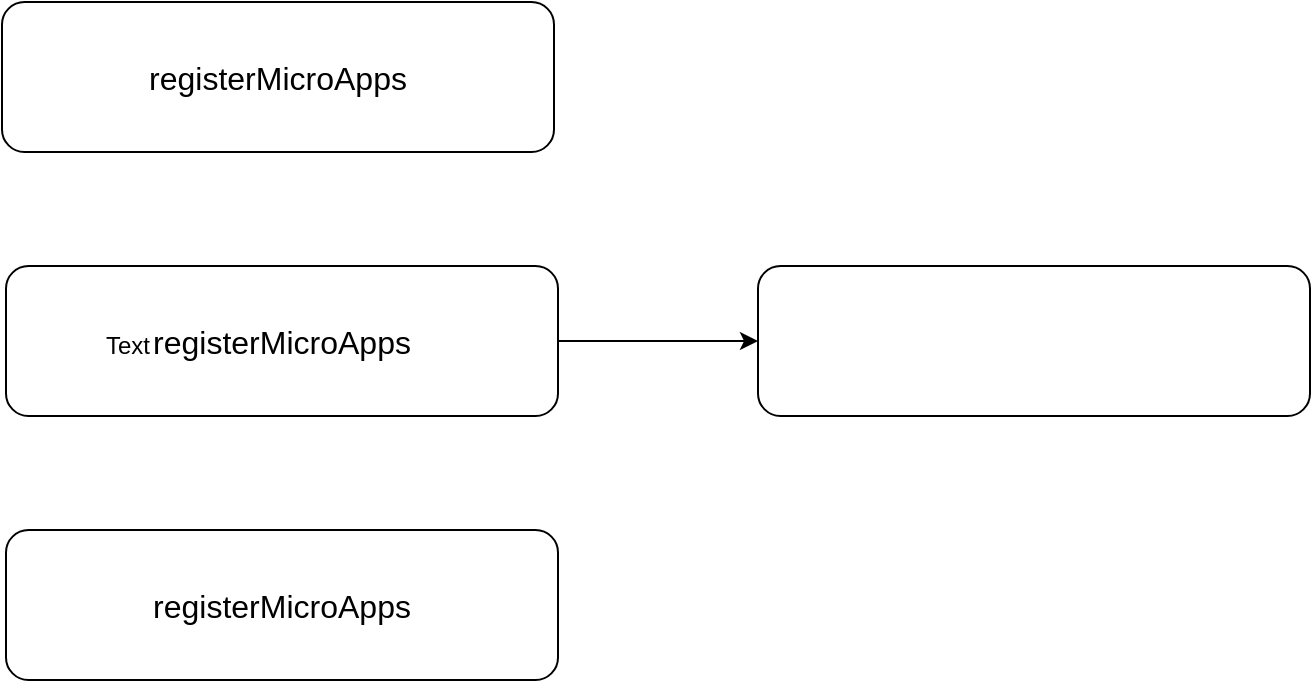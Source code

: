 <mxfile version="21.3.7" type="github">
  <diagram name="第 1 页" id="wMC1tLCu1T7hPcdTSp6K">
    <mxGraphModel dx="955" dy="1838" grid="0" gridSize="10" guides="1" tooltips="1" connect="1" arrows="1" fold="1" page="1" pageScale="1" pageWidth="827" pageHeight="1169" math="0" shadow="0">
      <root>
        <mxCell id="0" />
        <mxCell id="1" parent="0" />
        <mxCell id="qpvw24Ly1OFk7KmzRXFD-3" style="edgeStyle=orthogonalEdgeStyle;rounded=0;orthogonalLoop=1;jettySize=auto;html=1;exitX=1;exitY=0.5;exitDx=0;exitDy=0;entryX=0;entryY=0.5;entryDx=0;entryDy=0;" edge="1" parent="1" source="qpvw24Ly1OFk7KmzRXFD-1" target="qpvw24Ly1OFk7KmzRXFD-2">
          <mxGeometry relative="1" as="geometry" />
        </mxCell>
        <mxCell id="qpvw24Ly1OFk7KmzRXFD-1" value="registerMicroApps" style="rounded=1;whiteSpace=wrap;html=1;fontSize=16;" vertex="1" parent="1">
          <mxGeometry x="278" y="60" width="276" height="75" as="geometry" />
        </mxCell>
        <mxCell id="qpvw24Ly1OFk7KmzRXFD-2" value="" style="rounded=1;whiteSpace=wrap;html=1;fontSize=16;" vertex="1" parent="1">
          <mxGeometry x="654" y="60" width="276" height="75" as="geometry" />
        </mxCell>
        <mxCell id="qpvw24Ly1OFk7KmzRXFD-4" value="registerMicroApps" style="rounded=1;whiteSpace=wrap;html=1;fontSize=16;" vertex="1" parent="1">
          <mxGeometry x="278" y="192" width="276" height="75" as="geometry" />
        </mxCell>
        <mxCell id="qpvw24Ly1OFk7KmzRXFD-5" value="registerMicroApps" style="rounded=1;whiteSpace=wrap;html=1;fontSize=16;" vertex="1" parent="1">
          <mxGeometry x="276" y="-72" width="276" height="75" as="geometry" />
        </mxCell>
        <mxCell id="qpvw24Ly1OFk7KmzRXFD-6" value="Text" style="text;strokeColor=none;align=center;fillColor=none;html=1;verticalAlign=middle;whiteSpace=wrap;rounded=0;" vertex="1" parent="1">
          <mxGeometry x="309" y="85" width="60" height="30" as="geometry" />
        </mxCell>
      </root>
    </mxGraphModel>
  </diagram>
</mxfile>
